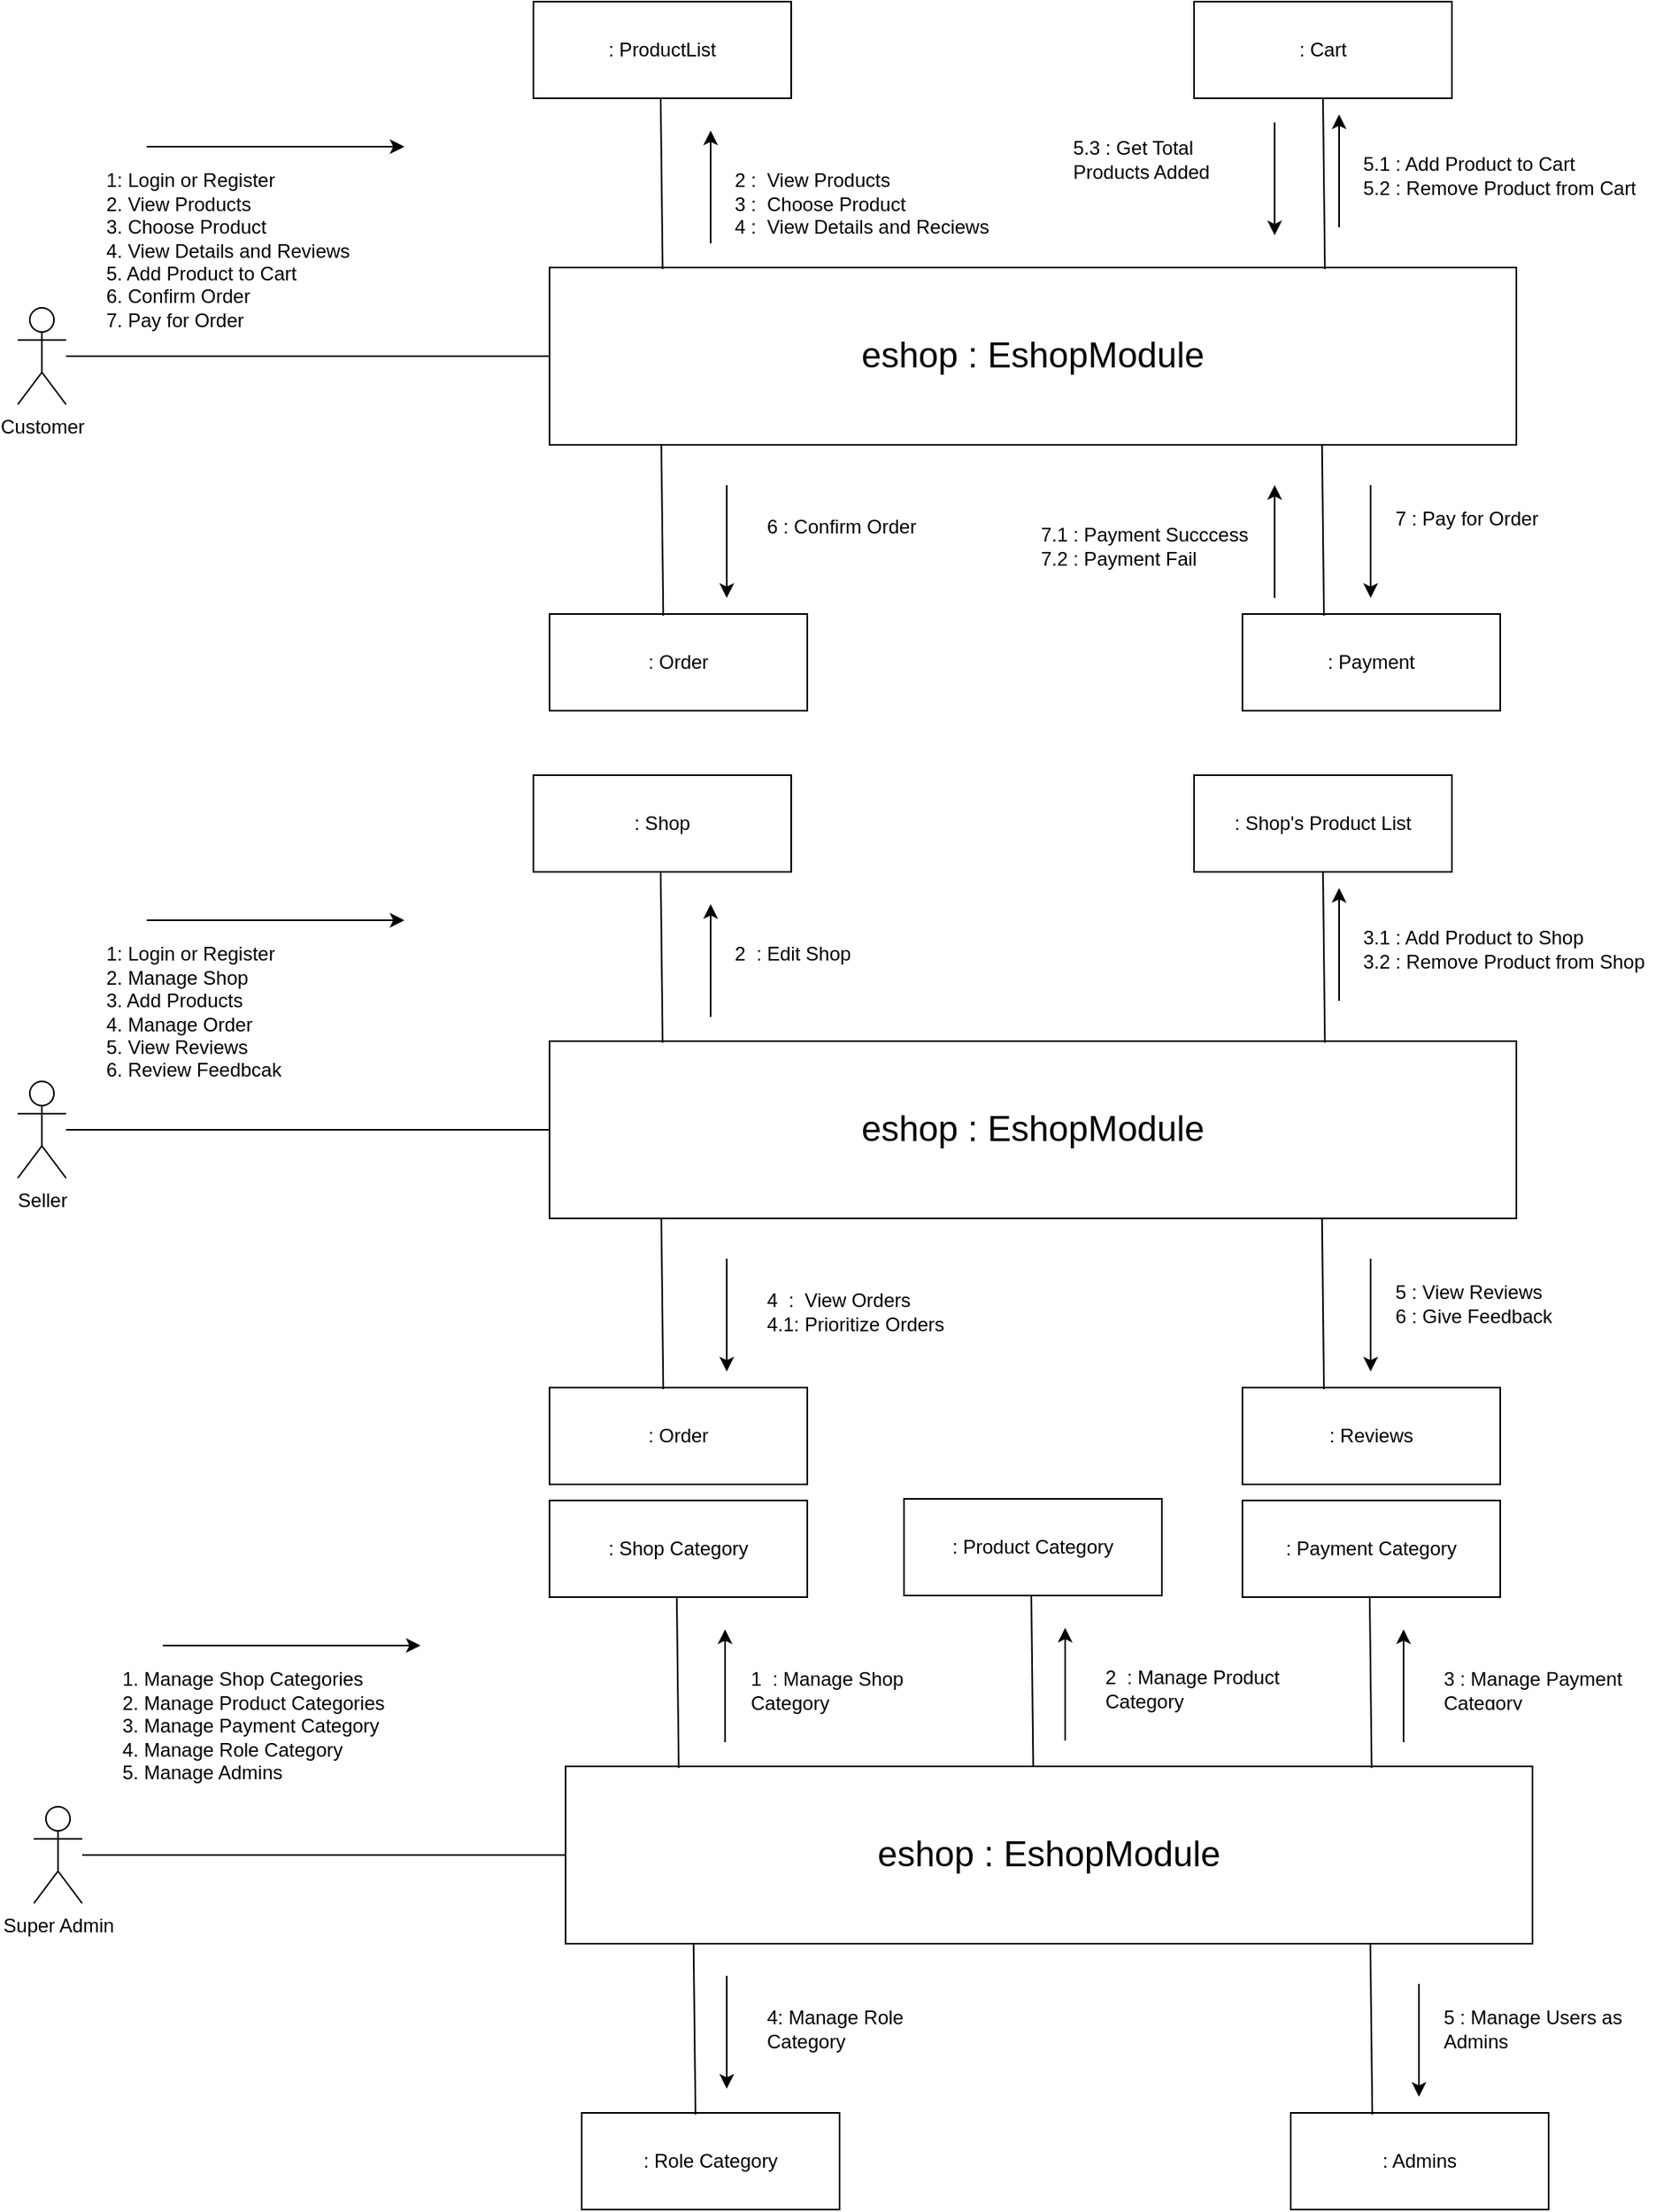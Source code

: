 <mxfile version="20.8.16"><diagram name="Page-1" id="BfhErxixrmSlPxDoflZj"><mxGraphModel dx="926" dy="495" grid="1" gridSize="10" guides="1" tooltips="1" connect="1" arrows="1" fold="1" page="1" pageScale="1" pageWidth="1100" pageHeight="850" math="0" shadow="0"><root><mxCell id="0"/><mxCell id="1" parent="0"/><mxCell id="HbhPLq92k8QgTSa8OR-V-1" value="Customer" style="shape=umlActor;verticalLabelPosition=bottom;verticalAlign=top;html=1;outlineConnect=0;" vertex="1" parent="1"><mxGeometry x="20" y="300" width="30" height="60" as="geometry"/></mxCell><mxCell id="HbhPLq92k8QgTSa8OR-V-3" value="&lt;font style=&quot;font-size: 22px;&quot;&gt;eshop : EshopModule&lt;/font&gt;" style="rounded=0;whiteSpace=wrap;html=1;" vertex="1" parent="1"><mxGeometry x="350" y="275" width="600" height="110" as="geometry"/></mxCell><mxCell id="HbhPLq92k8QgTSa8OR-V-4" value="" style="endArrow=none;html=1;rounded=0;" edge="1" parent="1" source="HbhPLq92k8QgTSa8OR-V-1" target="HbhPLq92k8QgTSa8OR-V-3"><mxGeometry width="50" height="50" relative="1" as="geometry"><mxPoint x="430" y="300" as="sourcePoint"/><mxPoint x="480" y="250" as="targetPoint"/></mxGeometry></mxCell><mxCell id="HbhPLq92k8QgTSa8OR-V-5" value="&lt;div&gt;&lt;br&gt;&lt;/div&gt;&lt;div&gt;1: Login or Register&lt;/div&gt;&lt;div&gt;2. View Products&lt;/div&gt;&lt;div&gt;3. Choose Product&lt;/div&gt;&lt;div&gt;4. View Details and Reviews&lt;/div&gt;&lt;div&gt;5. Add Product to Cart&lt;/div&gt;&lt;div&gt;6. Confirm Order&lt;/div&gt;&lt;div&gt;7. Pay for Order&lt;br&gt;&lt;/div&gt;" style="text;html=1;strokeColor=none;fillColor=none;spacing=5;spacingTop=-20;whiteSpace=wrap;overflow=hidden;rounded=0;" vertex="1" parent="1"><mxGeometry x="70" y="210" width="190" height="120" as="geometry"/></mxCell><mxCell id="HbhPLq92k8QgTSa8OR-V-6" value="" style="endArrow=classic;html=1;rounded=0;" edge="1" parent="1"><mxGeometry width="50" height="50" relative="1" as="geometry"><mxPoint x="100" y="200" as="sourcePoint"/><mxPoint x="260" y="200" as="targetPoint"/></mxGeometry></mxCell><mxCell id="HbhPLq92k8QgTSa8OR-V-7" value="" style="endArrow=none;html=1;rounded=0;exitX=0.117;exitY=0.009;exitDx=0;exitDy=0;exitPerimeter=0;" edge="1" parent="1" source="HbhPLq92k8QgTSa8OR-V-3"><mxGeometry width="50" height="50" relative="1" as="geometry"><mxPoint x="420" y="270" as="sourcePoint"/><mxPoint x="419" y="170" as="targetPoint"/></mxGeometry></mxCell><mxCell id="HbhPLq92k8QgTSa8OR-V-8" value=": ProductList" style="rounded=0;whiteSpace=wrap;html=1;" vertex="1" parent="1"><mxGeometry x="340" y="110" width="160" height="60" as="geometry"/></mxCell><mxCell id="HbhPLq92k8QgTSa8OR-V-9" value="" style="endArrow=classic;html=1;rounded=0;" edge="1" parent="1"><mxGeometry width="50" height="50" relative="1" as="geometry"><mxPoint x="450" y="260" as="sourcePoint"/><mxPoint x="450" y="190" as="targetPoint"/></mxGeometry></mxCell><mxCell id="HbhPLq92k8QgTSa8OR-V-10" value="&lt;div&gt;&lt;br&gt;&lt;/div&gt;2 :&amp;nbsp; View Products&lt;div&gt;3 :&amp;nbsp; Choose Product&lt;/div&gt;&lt;div&gt;4 :&amp;nbsp; View Details and Reciews&lt;/div&gt;" style="text;html=1;strokeColor=none;fillColor=none;spacing=5;spacingTop=-20;whiteSpace=wrap;overflow=hidden;rounded=0;" vertex="1" parent="1"><mxGeometry x="460" y="210" width="170" height="60" as="geometry"/></mxCell><mxCell id="HbhPLq92k8QgTSa8OR-V-11" value="" style="endArrow=none;html=1;rounded=0;exitX=0.117;exitY=0.009;exitDx=0;exitDy=0;exitPerimeter=0;" edge="1" parent="1"><mxGeometry width="50" height="50" relative="1" as="geometry"><mxPoint x="831.2" y="275.99" as="sourcePoint"/><mxPoint x="830" y="170" as="targetPoint"/></mxGeometry></mxCell><mxCell id="HbhPLq92k8QgTSa8OR-V-12" value=": Cart" style="rounded=0;whiteSpace=wrap;html=1;" vertex="1" parent="1"><mxGeometry x="750" y="110" width="160" height="60" as="geometry"/></mxCell><mxCell id="HbhPLq92k8QgTSa8OR-V-13" value="" style="endArrow=classic;html=1;rounded=0;" edge="1" parent="1"><mxGeometry width="50" height="50" relative="1" as="geometry"><mxPoint x="840" y="250" as="sourcePoint"/><mxPoint x="840" y="180" as="targetPoint"/></mxGeometry></mxCell><mxCell id="HbhPLq92k8QgTSa8OR-V-14" value="&lt;div&gt;&lt;br&gt;&lt;/div&gt;&lt;div&gt;5.1 : Add Product to Cart&lt;/div&gt;&lt;div&gt;5.2 : Remove Product from Cart&lt;/div&gt;" style="text;html=1;strokeColor=none;fillColor=none;spacing=5;spacingTop=-20;whiteSpace=wrap;overflow=hidden;rounded=0;" vertex="1" parent="1"><mxGeometry x="850" y="200" width="190" height="40" as="geometry"/></mxCell><mxCell id="HbhPLq92k8QgTSa8OR-V-18" value=": Order" style="rounded=0;whiteSpace=wrap;html=1;" vertex="1" parent="1"><mxGeometry x="350" y="490" width="160" height="60" as="geometry"/></mxCell><mxCell id="HbhPLq92k8QgTSa8OR-V-19" value="" style="endArrow=none;html=1;rounded=0;exitX=0.117;exitY=0.009;exitDx=0;exitDy=0;exitPerimeter=0;" edge="1" parent="1"><mxGeometry width="50" height="50" relative="1" as="geometry"><mxPoint x="420.6" y="490.99" as="sourcePoint"/><mxPoint x="419.4" y="385" as="targetPoint"/></mxGeometry></mxCell><mxCell id="HbhPLq92k8QgTSa8OR-V-20" value="" style="endArrow=classic;html=1;rounded=0;" edge="1" parent="1"><mxGeometry width="50" height="50" relative="1" as="geometry"><mxPoint x="460" y="410" as="sourcePoint"/><mxPoint x="460" y="480" as="targetPoint"/></mxGeometry></mxCell><mxCell id="HbhPLq92k8QgTSa8OR-V-21" value="&lt;div&gt;&lt;br&gt;&lt;/div&gt;&lt;div&gt;6 : Confirm Order&lt;/div&gt;" style="text;html=1;strokeColor=none;fillColor=none;spacing=5;spacingTop=-20;whiteSpace=wrap;overflow=hidden;rounded=0;" vertex="1" parent="1"><mxGeometry x="480" y="425" width="120" height="40" as="geometry"/></mxCell><mxCell id="HbhPLq92k8QgTSa8OR-V-22" value=": Payment" style="rounded=0;whiteSpace=wrap;html=1;" vertex="1" parent="1"><mxGeometry x="780" y="490" width="160" height="60" as="geometry"/></mxCell><mxCell id="HbhPLq92k8QgTSa8OR-V-23" value="" style="endArrow=none;html=1;rounded=0;exitX=0.117;exitY=0.009;exitDx=0;exitDy=0;exitPerimeter=0;" edge="1" parent="1"><mxGeometry width="50" height="50" relative="1" as="geometry"><mxPoint x="830.6" y="490.99" as="sourcePoint"/><mxPoint x="829.4" y="385" as="targetPoint"/></mxGeometry></mxCell><mxCell id="HbhPLq92k8QgTSa8OR-V-24" value="" style="endArrow=classic;html=1;rounded=0;" edge="1" parent="1"><mxGeometry width="50" height="50" relative="1" as="geometry"><mxPoint x="859.57" y="410" as="sourcePoint"/><mxPoint x="859.57" y="480" as="targetPoint"/></mxGeometry></mxCell><mxCell id="HbhPLq92k8QgTSa8OR-V-25" value="&lt;div&gt;&lt;br&gt;&lt;/div&gt;&lt;div&gt;7 : Pay for Order&lt;/div&gt;" style="text;html=1;strokeColor=none;fillColor=none;spacing=5;spacingTop=-20;whiteSpace=wrap;overflow=hidden;rounded=0;" vertex="1" parent="1"><mxGeometry x="870" y="420" width="120" height="40" as="geometry"/></mxCell><mxCell id="HbhPLq92k8QgTSa8OR-V-26" value="" style="endArrow=classic;html=1;rounded=0;" edge="1" parent="1"><mxGeometry width="50" height="50" relative="1" as="geometry"><mxPoint x="800" y="480" as="sourcePoint"/><mxPoint x="800" y="410" as="targetPoint"/></mxGeometry></mxCell><mxCell id="HbhPLq92k8QgTSa8OR-V-27" value="&lt;div&gt;&lt;br&gt;&lt;/div&gt;&lt;div&gt;7.1 : Payment Succcess&lt;/div&gt;&lt;div&gt;7.2 : Payment Fail&lt;br&gt;&lt;/div&gt;" style="text;html=1;strokeColor=none;fillColor=none;spacing=5;spacingTop=-20;whiteSpace=wrap;overflow=hidden;rounded=0;" vertex="1" parent="1"><mxGeometry x="650" y="430" width="140" height="40" as="geometry"/></mxCell><mxCell id="HbhPLq92k8QgTSa8OR-V-28" value="" style="endArrow=classic;html=1;rounded=0;" edge="1" parent="1"><mxGeometry width="50" height="50" relative="1" as="geometry"><mxPoint x="800" y="185" as="sourcePoint"/><mxPoint x="800" y="255" as="targetPoint"/></mxGeometry></mxCell><mxCell id="HbhPLq92k8QgTSa8OR-V-29" value="&lt;div&gt;&lt;br&gt;&lt;/div&gt;&lt;div&gt;5.3 : Get Total Products Added&lt;br&gt;&lt;/div&gt;" style="text;html=1;strokeColor=none;fillColor=none;spacing=5;spacingTop=-20;whiteSpace=wrap;overflow=hidden;rounded=0;" vertex="1" parent="1"><mxGeometry x="670" y="190" width="120" height="40" as="geometry"/></mxCell><mxCell id="HbhPLq92k8QgTSa8OR-V-30" value="Seller" style="shape=umlActor;verticalLabelPosition=bottom;verticalAlign=top;html=1;outlineConnect=0;" vertex="1" parent="1"><mxGeometry x="20" y="780" width="30" height="60" as="geometry"/></mxCell><mxCell id="HbhPLq92k8QgTSa8OR-V-31" value="&lt;font style=&quot;font-size: 22px;&quot;&gt;eshop : EshopModule&lt;/font&gt;" style="rounded=0;whiteSpace=wrap;html=1;" vertex="1" parent="1"><mxGeometry x="350" y="755" width="600" height="110" as="geometry"/></mxCell><mxCell id="HbhPLq92k8QgTSa8OR-V-32" value="" style="endArrow=none;html=1;rounded=0;" edge="1" parent="1" source="HbhPLq92k8QgTSa8OR-V-30" target="HbhPLq92k8QgTSa8OR-V-31"><mxGeometry width="50" height="50" relative="1" as="geometry"><mxPoint x="430" y="780" as="sourcePoint"/><mxPoint x="480" y="730" as="targetPoint"/></mxGeometry></mxCell><mxCell id="HbhPLq92k8QgTSa8OR-V-33" value="&lt;div&gt;&lt;br&gt;&lt;/div&gt;&lt;div&gt;1: Login or Register&lt;/div&gt;&lt;div&gt;2.&amp;nbsp;Manage Shop&lt;br&gt;&lt;/div&gt;&lt;div&gt;3. Add Products&lt;br&gt;&lt;/div&gt;&lt;div&gt;4. Manage Order&lt;/div&gt;&lt;div&gt;5. View Reviews&lt;br&gt;&lt;/div&gt;&lt;div&gt;6. Review Feedbcak&lt;br&gt;&lt;/div&gt;&lt;div&gt;&lt;br&gt;&lt;/div&gt;" style="text;html=1;strokeColor=none;fillColor=none;spacing=5;spacingTop=-20;whiteSpace=wrap;overflow=hidden;rounded=0;" vertex="1" parent="1"><mxGeometry x="70" y="690" width="190" height="120" as="geometry"/></mxCell><mxCell id="HbhPLq92k8QgTSa8OR-V-34" value="" style="endArrow=classic;html=1;rounded=0;" edge="1" parent="1"><mxGeometry width="50" height="50" relative="1" as="geometry"><mxPoint x="100" y="680" as="sourcePoint"/><mxPoint x="260" y="680" as="targetPoint"/></mxGeometry></mxCell><mxCell id="HbhPLq92k8QgTSa8OR-V-35" value="" style="endArrow=none;html=1;rounded=0;exitX=0.117;exitY=0.009;exitDx=0;exitDy=0;exitPerimeter=0;" edge="1" parent="1" source="HbhPLq92k8QgTSa8OR-V-31"><mxGeometry width="50" height="50" relative="1" as="geometry"><mxPoint x="420" y="750" as="sourcePoint"/><mxPoint x="419" y="650" as="targetPoint"/></mxGeometry></mxCell><mxCell id="HbhPLq92k8QgTSa8OR-V-36" value=": Shop" style="rounded=0;whiteSpace=wrap;html=1;" vertex="1" parent="1"><mxGeometry x="340" y="590" width="160" height="60" as="geometry"/></mxCell><mxCell id="HbhPLq92k8QgTSa8OR-V-37" value="" style="endArrow=classic;html=1;rounded=0;" edge="1" parent="1"><mxGeometry width="50" height="50" relative="1" as="geometry"><mxPoint x="450" y="740" as="sourcePoint"/><mxPoint x="450" y="670" as="targetPoint"/></mxGeometry></mxCell><mxCell id="HbhPLq92k8QgTSa8OR-V-38" value="&lt;div&gt;&lt;br&gt;&lt;/div&gt;2&amp;nbsp; : Edit Shop&amp;nbsp; " style="text;html=1;strokeColor=none;fillColor=none;spacing=5;spacingTop=-20;whiteSpace=wrap;overflow=hidden;rounded=0;" vertex="1" parent="1"><mxGeometry x="460" y="690" width="90" height="20" as="geometry"/></mxCell><mxCell id="HbhPLq92k8QgTSa8OR-V-39" value="" style="endArrow=none;html=1;rounded=0;exitX=0.117;exitY=0.009;exitDx=0;exitDy=0;exitPerimeter=0;" edge="1" parent="1"><mxGeometry width="50" height="50" relative="1" as="geometry"><mxPoint x="831.2" y="755.99" as="sourcePoint"/><mxPoint x="830" y="650" as="targetPoint"/></mxGeometry></mxCell><mxCell id="HbhPLq92k8QgTSa8OR-V-40" value=": Shop's Product List" style="rounded=0;whiteSpace=wrap;html=1;" vertex="1" parent="1"><mxGeometry x="750" y="590" width="160" height="60" as="geometry"/></mxCell><mxCell id="HbhPLq92k8QgTSa8OR-V-41" value="" style="endArrow=classic;html=1;rounded=0;" edge="1" parent="1"><mxGeometry width="50" height="50" relative="1" as="geometry"><mxPoint x="840" y="730" as="sourcePoint"/><mxPoint x="840" y="660" as="targetPoint"/></mxGeometry></mxCell><mxCell id="HbhPLq92k8QgTSa8OR-V-42" value="&lt;div&gt;&lt;br&gt;&lt;/div&gt;&lt;div&gt;3.1 : Add Product to Shop&lt;/div&gt;&lt;div&gt;3.2 : Remove Product from Shop&lt;/div&gt;" style="text;html=1;strokeColor=none;fillColor=none;spacing=5;spacingTop=-20;whiteSpace=wrap;overflow=hidden;rounded=0;" vertex="1" parent="1"><mxGeometry x="850" y="680" width="190" height="40" as="geometry"/></mxCell><mxCell id="HbhPLq92k8QgTSa8OR-V-43" value=": Order" style="rounded=0;whiteSpace=wrap;html=1;" vertex="1" parent="1"><mxGeometry x="350" y="970" width="160" height="60" as="geometry"/></mxCell><mxCell id="HbhPLq92k8QgTSa8OR-V-44" value="" style="endArrow=none;html=1;rounded=0;exitX=0.117;exitY=0.009;exitDx=0;exitDy=0;exitPerimeter=0;" edge="1" parent="1"><mxGeometry width="50" height="50" relative="1" as="geometry"><mxPoint x="420.6" y="970.99" as="sourcePoint"/><mxPoint x="419.4" y="865" as="targetPoint"/></mxGeometry></mxCell><mxCell id="HbhPLq92k8QgTSa8OR-V-45" value="" style="endArrow=classic;html=1;rounded=0;" edge="1" parent="1"><mxGeometry width="50" height="50" relative="1" as="geometry"><mxPoint x="460" y="890" as="sourcePoint"/><mxPoint x="460" y="960" as="targetPoint"/></mxGeometry></mxCell><mxCell id="HbhPLq92k8QgTSa8OR-V-46" value="&lt;div&gt;&lt;br&gt;&lt;/div&gt;&lt;div&gt;4&amp;nbsp; :&amp;nbsp; View Orders&lt;/div&gt;&lt;div&gt;4.1: Prioritize Orders&lt;br&gt;&lt;/div&gt;" style="text;html=1;strokeColor=none;fillColor=none;spacing=5;spacingTop=-20;whiteSpace=wrap;overflow=hidden;rounded=0;" vertex="1" parent="1"><mxGeometry x="480" y="905" width="120" height="40" as="geometry"/></mxCell><mxCell id="HbhPLq92k8QgTSa8OR-V-47" value=": Reviews" style="rounded=0;whiteSpace=wrap;html=1;" vertex="1" parent="1"><mxGeometry x="780" y="970" width="160" height="60" as="geometry"/></mxCell><mxCell id="HbhPLq92k8QgTSa8OR-V-48" value="" style="endArrow=none;html=1;rounded=0;exitX=0.117;exitY=0.009;exitDx=0;exitDy=0;exitPerimeter=0;" edge="1" parent="1"><mxGeometry width="50" height="50" relative="1" as="geometry"><mxPoint x="830.6" y="970.99" as="sourcePoint"/><mxPoint x="829.4" y="865" as="targetPoint"/></mxGeometry></mxCell><mxCell id="HbhPLq92k8QgTSa8OR-V-49" value="" style="endArrow=classic;html=1;rounded=0;" edge="1" parent="1"><mxGeometry width="50" height="50" relative="1" as="geometry"><mxPoint x="859.57" y="890" as="sourcePoint"/><mxPoint x="859.57" y="960" as="targetPoint"/></mxGeometry></mxCell><mxCell id="HbhPLq92k8QgTSa8OR-V-50" value="&lt;div&gt;&lt;br&gt;&lt;/div&gt;&lt;div&gt;5 : View Reviews&lt;/div&gt;&lt;div&gt;6 : Give Feedback &lt;br&gt;&lt;/div&gt;" style="text;html=1;strokeColor=none;fillColor=none;spacing=5;spacingTop=-20;whiteSpace=wrap;overflow=hidden;rounded=0;" vertex="1" parent="1"><mxGeometry x="870" y="900" width="120" height="40" as="geometry"/></mxCell><mxCell id="HbhPLq92k8QgTSa8OR-V-101" value="Super Admin" style="shape=umlActor;verticalLabelPosition=bottom;verticalAlign=top;html=1;outlineConnect=0;" vertex="1" parent="1"><mxGeometry x="30" y="1230" width="30" height="60" as="geometry"/></mxCell><mxCell id="HbhPLq92k8QgTSa8OR-V-102" value="&lt;font style=&quot;font-size: 22px;&quot;&gt;eshop : EshopModule&lt;/font&gt;" style="rounded=0;whiteSpace=wrap;html=1;" vertex="1" parent="1"><mxGeometry x="360" y="1205" width="600" height="110" as="geometry"/></mxCell><mxCell id="HbhPLq92k8QgTSa8OR-V-103" value="" style="endArrow=none;html=1;rounded=0;" edge="1" parent="1" source="HbhPLq92k8QgTSa8OR-V-101" target="HbhPLq92k8QgTSa8OR-V-102"><mxGeometry width="50" height="50" relative="1" as="geometry"><mxPoint x="440" y="1230" as="sourcePoint"/><mxPoint x="490" y="1180" as="targetPoint"/></mxGeometry></mxCell><mxCell id="HbhPLq92k8QgTSa8OR-V-104" value="&lt;div&gt;&lt;br&gt;&lt;/div&gt;1.&amp;nbsp;Manage Shop Categories&lt;br&gt;&lt;div&gt;2. Manage Product Categories&lt;/div&gt;&lt;div&gt;3. Manage Payment Category&lt;br&gt;&lt;/div&gt;&lt;div&gt;4. Manage Role Category&lt;br&gt;&lt;/div&gt;&lt;div&gt;5. Manage Admins&lt;/div&gt;&lt;div&gt;&lt;br&gt;&lt;/div&gt;" style="text;html=1;strokeColor=none;fillColor=none;spacing=5;spacingTop=-20;whiteSpace=wrap;overflow=hidden;rounded=0;" vertex="1" parent="1"><mxGeometry x="80" y="1140" width="190" height="120" as="geometry"/></mxCell><mxCell id="HbhPLq92k8QgTSa8OR-V-105" value="" style="endArrow=classic;html=1;rounded=0;" edge="1" parent="1"><mxGeometry width="50" height="50" relative="1" as="geometry"><mxPoint x="110" y="1130" as="sourcePoint"/><mxPoint x="270" y="1130" as="targetPoint"/></mxGeometry></mxCell><mxCell id="HbhPLq92k8QgTSa8OR-V-106" value="" style="endArrow=none;html=1;rounded=0;exitX=0.117;exitY=0.009;exitDx=0;exitDy=0;exitPerimeter=0;" edge="1" parent="1"><mxGeometry width="50" height="50" relative="1" as="geometry"><mxPoint x="430.2" y="1205.99" as="sourcePoint"/><mxPoint x="429" y="1100" as="targetPoint"/></mxGeometry></mxCell><mxCell id="HbhPLq92k8QgTSa8OR-V-107" value=": Shop Category" style="rounded=0;whiteSpace=wrap;html=1;" vertex="1" parent="1"><mxGeometry x="350" y="1040" width="160" height="60" as="geometry"/></mxCell><mxCell id="HbhPLq92k8QgTSa8OR-V-108" value="&lt;div&gt;&lt;br&gt;&lt;/div&gt;1&amp;nbsp; : Manage Shop Category " style="text;html=1;strokeColor=none;fillColor=none;spacing=5;spacingTop=-20;whiteSpace=wrap;overflow=hidden;rounded=0;" vertex="1" parent="1"><mxGeometry x="470" y="1140" width="120" height="40" as="geometry"/></mxCell><mxCell id="HbhPLq92k8QgTSa8OR-V-109" value="" style="endArrow=none;html=1;rounded=0;exitX=0.117;exitY=0.009;exitDx=0;exitDy=0;exitPerimeter=0;" edge="1" parent="1"><mxGeometry width="50" height="50" relative="1" as="geometry"><mxPoint x="860.2" y="1205.99" as="sourcePoint"/><mxPoint x="859" y="1100" as="targetPoint"/></mxGeometry></mxCell><mxCell id="HbhPLq92k8QgTSa8OR-V-110" value=": Payment Category" style="rounded=0;whiteSpace=wrap;html=1;" vertex="1" parent="1"><mxGeometry x="780" y="1040" width="160" height="60" as="geometry"/></mxCell><mxCell id="HbhPLq92k8QgTSa8OR-V-111" value="&lt;div&gt;&lt;br&gt;&lt;/div&gt;&lt;div&gt;3 : Manage Payment Category&lt;/div&gt;" style="text;html=1;strokeColor=none;fillColor=none;spacing=5;spacingTop=-20;whiteSpace=wrap;overflow=hidden;rounded=0;" vertex="1" parent="1"><mxGeometry x="900" y="1140" width="120" height="30" as="geometry"/></mxCell><mxCell id="HbhPLq92k8QgTSa8OR-V-114" value="" style="endArrow=classic;html=1;rounded=0;" edge="1" parent="1"><mxGeometry width="50" height="50" relative="1" as="geometry"><mxPoint x="458.95" y="1190" as="sourcePoint"/><mxPoint x="458.95" y="1120" as="targetPoint"/></mxGeometry></mxCell><mxCell id="HbhPLq92k8QgTSa8OR-V-115" value="" style="endArrow=classic;html=1;rounded=0;" edge="1" parent="1"><mxGeometry width="50" height="50" relative="1" as="geometry"><mxPoint x="880.0" y="1190" as="sourcePoint"/><mxPoint x="880.0" y="1120" as="targetPoint"/></mxGeometry></mxCell><mxCell id="HbhPLq92k8QgTSa8OR-V-116" value=": Admins" style="rounded=0;whiteSpace=wrap;html=1;" vertex="1" parent="1"><mxGeometry x="810" y="1420" width="160" height="60" as="geometry"/></mxCell><mxCell id="HbhPLq92k8QgTSa8OR-V-117" value="" style="endArrow=none;html=1;rounded=0;exitX=0.117;exitY=0.009;exitDx=0;exitDy=0;exitPerimeter=0;" edge="1" parent="1"><mxGeometry width="50" height="50" relative="1" as="geometry"><mxPoint x="860.6" y="1420.99" as="sourcePoint"/><mxPoint x="859.4" y="1315" as="targetPoint"/></mxGeometry></mxCell><mxCell id="HbhPLq92k8QgTSa8OR-V-118" value="" style="endArrow=classic;html=1;rounded=0;" edge="1" parent="1"><mxGeometry width="50" height="50" relative="1" as="geometry"><mxPoint x="889.57" y="1340" as="sourcePoint"/><mxPoint x="889.57" y="1410" as="targetPoint"/></mxGeometry></mxCell><mxCell id="HbhPLq92k8QgTSa8OR-V-119" value="&lt;div&gt;&lt;br&gt;&lt;/div&gt;&lt;div&gt;5 : Manage Users as Admins&lt;br&gt;&lt;/div&gt;" style="text;html=1;strokeColor=none;fillColor=none;spacing=5;spacingTop=-20;whiteSpace=wrap;overflow=hidden;rounded=0;" vertex="1" parent="1"><mxGeometry x="900" y="1350" width="120" height="40" as="geometry"/></mxCell><mxCell id="HbhPLq92k8QgTSa8OR-V-120" value=": Role Category" style="rounded=0;whiteSpace=wrap;html=1;" vertex="1" parent="1"><mxGeometry x="370" y="1420" width="160" height="60" as="geometry"/></mxCell><mxCell id="HbhPLq92k8QgTSa8OR-V-121" value="" style="endArrow=none;html=1;rounded=0;exitX=0.117;exitY=0.009;exitDx=0;exitDy=0;exitPerimeter=0;" edge="1" parent="1"><mxGeometry width="50" height="50" relative="1" as="geometry"><mxPoint x="440.6" y="1420.99" as="sourcePoint"/><mxPoint x="439.4" y="1315" as="targetPoint"/></mxGeometry></mxCell><mxCell id="HbhPLq92k8QgTSa8OR-V-122" value="" style="endArrow=classic;html=1;rounded=0;" edge="1" parent="1"><mxGeometry width="50" height="50" relative="1" as="geometry"><mxPoint x="460" y="1335" as="sourcePoint"/><mxPoint x="460" y="1405" as="targetPoint"/></mxGeometry></mxCell><mxCell id="HbhPLq92k8QgTSa8OR-V-123" value="&lt;div&gt;&lt;br&gt;&lt;/div&gt;&lt;div&gt;4: Manage Role Category&lt;br&gt;&lt;/div&gt;" style="text;html=1;strokeColor=none;fillColor=none;spacing=5;spacingTop=-20;whiteSpace=wrap;overflow=hidden;rounded=0;" vertex="1" parent="1"><mxGeometry x="480" y="1350" width="120" height="40" as="geometry"/></mxCell><mxCell id="HbhPLq92k8QgTSa8OR-V-128" value="" style="endArrow=none;html=1;rounded=0;exitX=0.117;exitY=0.009;exitDx=0;exitDy=0;exitPerimeter=0;" edge="1" parent="1"><mxGeometry width="50" height="50" relative="1" as="geometry"><mxPoint x="650.2" y="1205" as="sourcePoint"/><mxPoint x="649" y="1099.01" as="targetPoint"/></mxGeometry></mxCell><mxCell id="HbhPLq92k8QgTSa8OR-V-129" value=": Product Category" style="rounded=0;whiteSpace=wrap;html=1;" vertex="1" parent="1"><mxGeometry x="570" y="1039.01" width="160" height="60" as="geometry"/></mxCell><mxCell id="HbhPLq92k8QgTSa8OR-V-130" value="&lt;div&gt;&lt;br&gt;&lt;/div&gt;2&amp;nbsp; : Manage Product Category " style="text;html=1;strokeColor=none;fillColor=none;spacing=5;spacingTop=-20;whiteSpace=wrap;overflow=hidden;rounded=0;" vertex="1" parent="1"><mxGeometry x="690" y="1139.01" width="130" height="40.99" as="geometry"/></mxCell><mxCell id="HbhPLq92k8QgTSa8OR-V-131" value="" style="endArrow=classic;html=1;rounded=0;" edge="1" parent="1"><mxGeometry width="50" height="50" relative="1" as="geometry"><mxPoint x="670.0" y="1189.01" as="sourcePoint"/><mxPoint x="670.0" y="1119.01" as="targetPoint"/></mxGeometry></mxCell></root></mxGraphModel></diagram></mxfile>